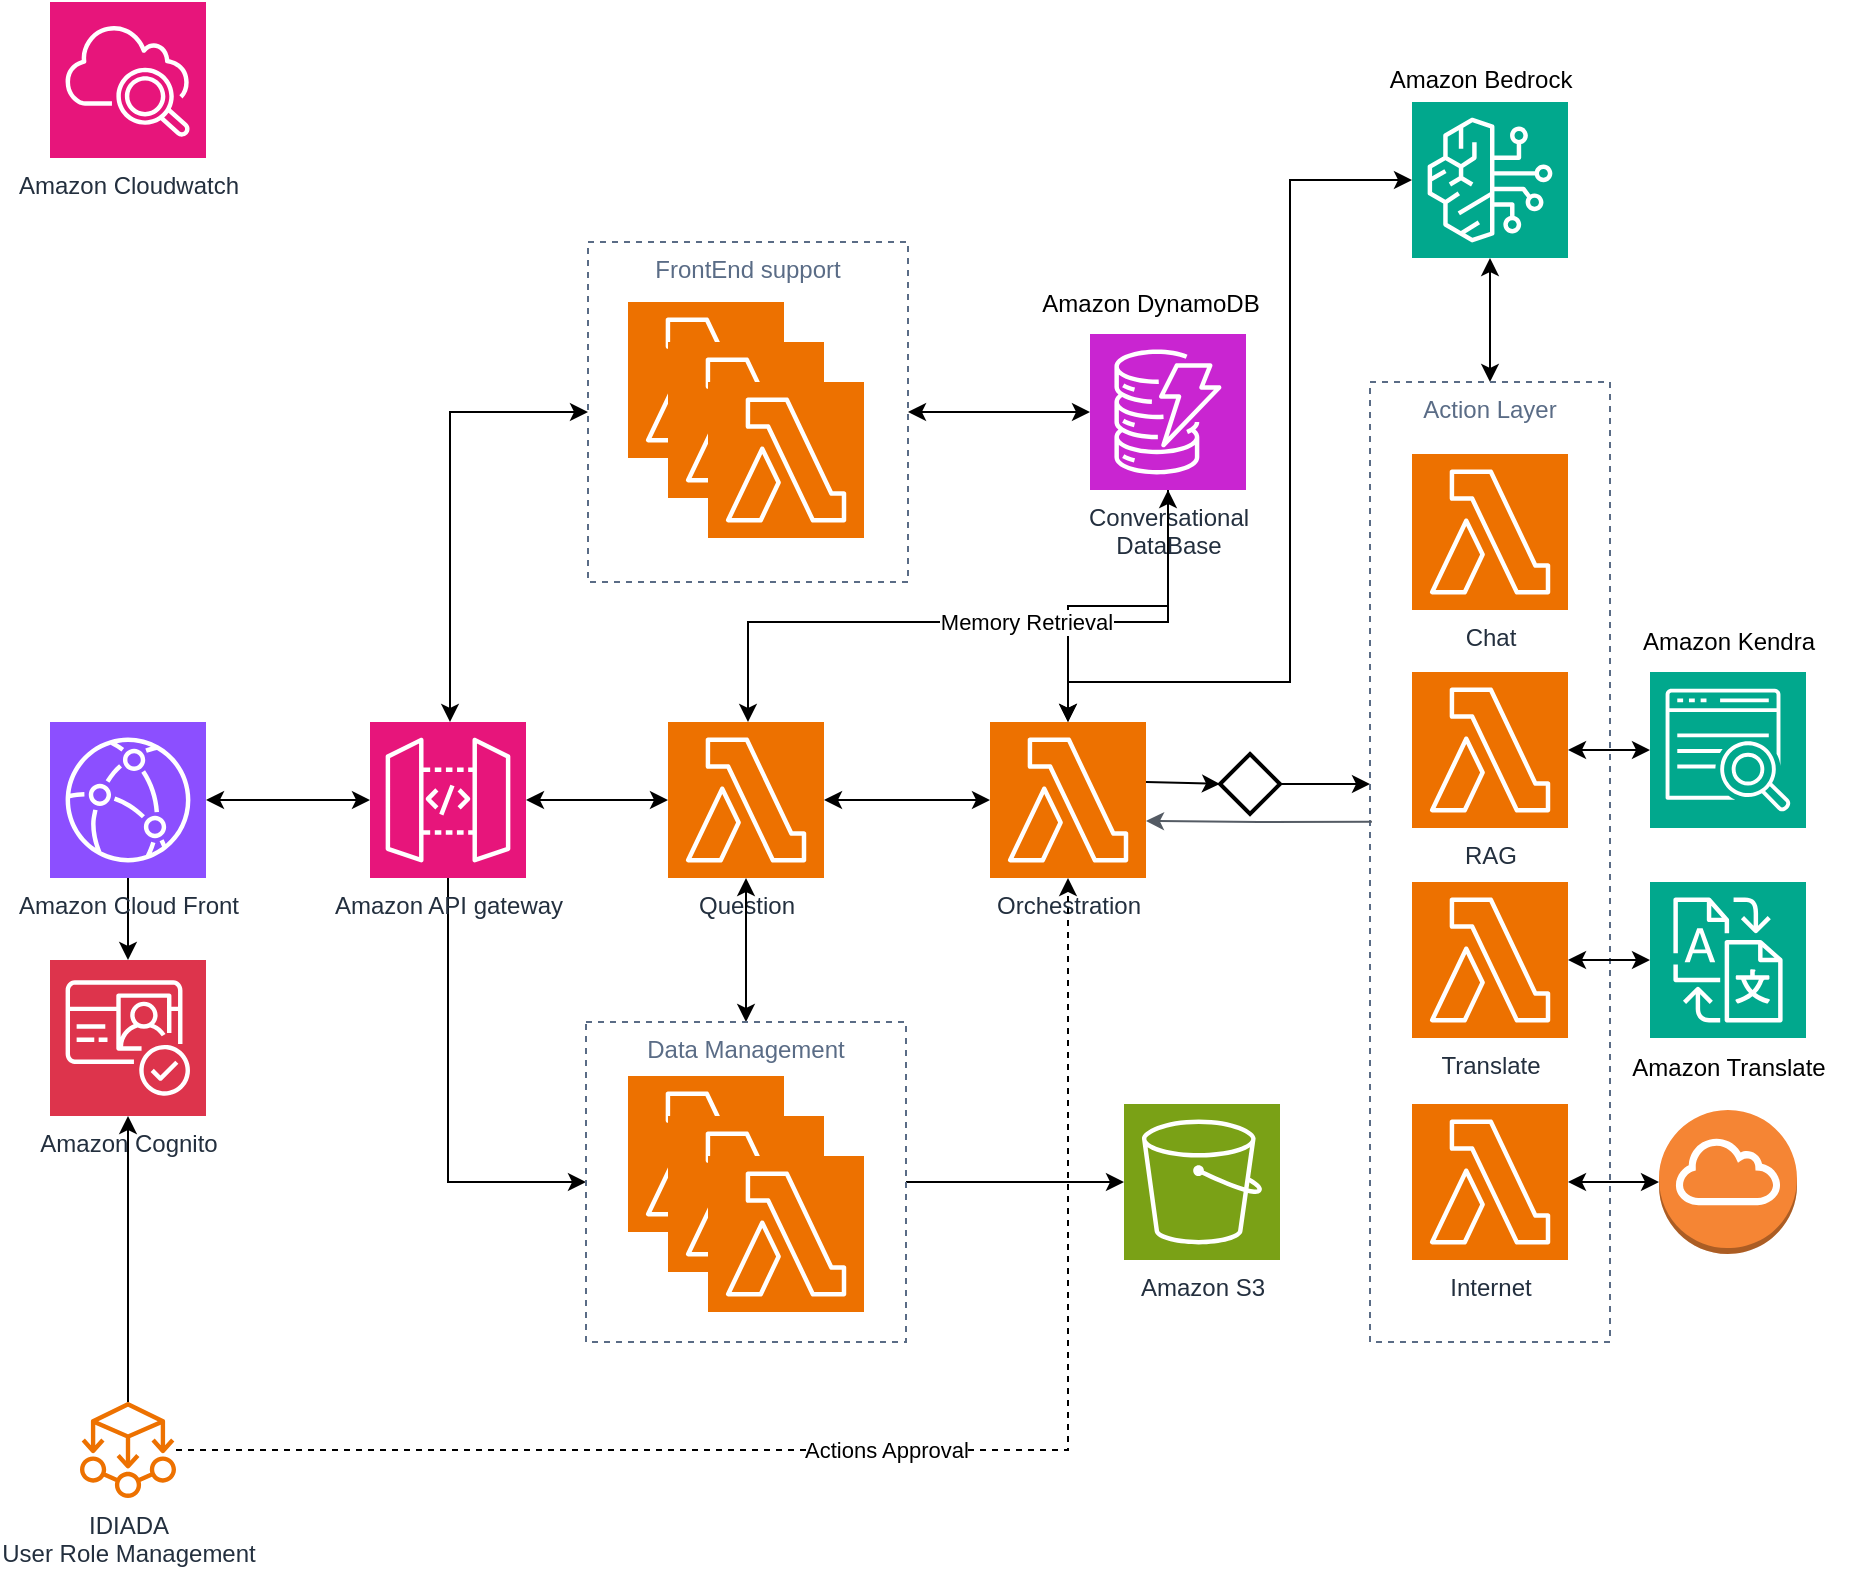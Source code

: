 <mxfile version="24.2.3" type="github">
  <diagram name="Page-1" id="SRyCPCUDWLduL6u2EO5Z">
    <mxGraphModel dx="1434" dy="786" grid="1" gridSize="10" guides="1" tooltips="1" connect="1" arrows="1" fold="1" page="1" pageScale="1" pageWidth="1100" pageHeight="850" math="0" shadow="0">
      <root>
        <mxCell id="0" />
        <mxCell id="1" parent="0" />
        <mxCell id="LZbGMl6Xa9JKKe1j9zdm-17" value="" style="edgeStyle=orthogonalEdgeStyle;rounded=0;orthogonalLoop=1;jettySize=auto;html=1;startArrow=classic;startFill=1;" parent="1" source="LZbGMl6Xa9JKKe1j9zdm-1" target="LZbGMl6Xa9JKKe1j9zdm-2" edge="1">
          <mxGeometry relative="1" as="geometry" />
        </mxCell>
        <mxCell id="LZbGMl6Xa9JKKe1j9zdm-19" style="edgeStyle=orthogonalEdgeStyle;rounded=0;orthogonalLoop=1;jettySize=auto;html=1;entryX=0;entryY=0.5;entryDx=0;entryDy=0;endArrow=classic;endFill=1;startArrow=classic;startFill=1;" parent="1" source="LZbGMl6Xa9JKKe1j9zdm-1" target="LZbGMl6Xa9JKKe1j9zdm-12" edge="1">
          <mxGeometry relative="1" as="geometry">
            <Array as="points">
              <mxPoint x="280" y="245" />
            </Array>
          </mxGeometry>
        </mxCell>
        <mxCell id="LZbGMl6Xa9JKKe1j9zdm-29" style="edgeStyle=orthogonalEdgeStyle;rounded=0;orthogonalLoop=1;jettySize=auto;html=1;entryX=0;entryY=0.5;entryDx=0;entryDy=0;" parent="1" source="LZbGMl6Xa9JKKe1j9zdm-1" target="LZbGMl6Xa9JKKe1j9zdm-23" edge="1">
          <mxGeometry relative="1" as="geometry">
            <Array as="points">
              <mxPoint x="279" y="630" />
            </Array>
          </mxGeometry>
        </mxCell>
        <mxCell id="LZbGMl6Xa9JKKe1j9zdm-1" value="Amazon API gateway" style="sketch=0;points=[[0,0,0],[0.25,0,0],[0.5,0,0],[0.75,0,0],[1,0,0],[0,1,0],[0.25,1,0],[0.5,1,0],[0.75,1,0],[1,1,0],[0,0.25,0],[0,0.5,0],[0,0.75,0],[1,0.25,0],[1,0.5,0],[1,0.75,0]];outlineConnect=0;fontColor=#232F3E;fillColor=#E7157B;strokeColor=#ffffff;dashed=0;verticalLabelPosition=bottom;verticalAlign=top;align=center;html=1;fontSize=12;fontStyle=0;aspect=fixed;shape=mxgraph.aws4.resourceIcon;resIcon=mxgraph.aws4.api_gateway;" parent="1" vertex="1">
          <mxGeometry x="240" y="400" width="78" height="78" as="geometry" />
        </mxCell>
        <mxCell id="LZbGMl6Xa9JKKe1j9zdm-18" value="" style="edgeStyle=orthogonalEdgeStyle;rounded=0;orthogonalLoop=1;jettySize=auto;html=1;startArrow=classic;startFill=1;" parent="1" source="LZbGMl6Xa9JKKe1j9zdm-2" target="LZbGMl6Xa9JKKe1j9zdm-14" edge="1">
          <mxGeometry relative="1" as="geometry" />
        </mxCell>
        <mxCell id="LZbGMl6Xa9JKKe1j9zdm-2" value="Question" style="sketch=0;points=[[0,0,0],[0.25,0,0],[0.5,0,0],[0.75,0,0],[1,0,0],[0,1,0],[0.25,1,0],[0.5,1,0],[0.75,1,0],[1,1,0],[0,0.25,0],[0,0.5,0],[0,0.75,0],[1,0.25,0],[1,0.5,0],[1,0.75,0]];outlineConnect=0;fontColor=#232F3E;fillColor=#ED7100;strokeColor=#ffffff;dashed=0;verticalLabelPosition=bottom;verticalAlign=top;align=center;html=1;fontSize=12;fontStyle=0;aspect=fixed;shape=mxgraph.aws4.resourceIcon;resIcon=mxgraph.aws4.lambda;" parent="1" vertex="1">
          <mxGeometry x="389" y="400" width="78" height="78" as="geometry" />
        </mxCell>
        <mxCell id="LZbGMl6Xa9JKKe1j9zdm-20" value="" style="edgeStyle=orthogonalEdgeStyle;rounded=0;orthogonalLoop=1;jettySize=auto;html=1;startArrow=classic;startFill=1;" parent="1" source="LZbGMl6Xa9JKKe1j9zdm-3" target="LZbGMl6Xa9JKKe1j9zdm-1" edge="1">
          <mxGeometry relative="1" as="geometry" />
        </mxCell>
        <mxCell id="LZbGMl6Xa9JKKe1j9zdm-52" value="" style="edgeStyle=orthogonalEdgeStyle;rounded=0;orthogonalLoop=1;jettySize=auto;html=1;" parent="1" source="LZbGMl6Xa9JKKe1j9zdm-3" target="LZbGMl6Xa9JKKe1j9zdm-51" edge="1">
          <mxGeometry relative="1" as="geometry" />
        </mxCell>
        <mxCell id="LZbGMl6Xa9JKKe1j9zdm-3" value="Amazon Cloud Front" style="sketch=0;points=[[0,0,0],[0.25,0,0],[0.5,0,0],[0.75,0,0],[1,0,0],[0,1,0],[0.25,1,0],[0.5,1,0],[0.75,1,0],[1,1,0],[0,0.25,0],[0,0.5,0],[0,0.75,0],[1,0.25,0],[1,0.5,0],[1,0.75,0]];outlineConnect=0;fontColor=#232F3E;fillColor=#8C4FFF;strokeColor=#ffffff;dashed=0;verticalLabelPosition=bottom;verticalAlign=top;align=center;html=1;fontSize=12;fontStyle=0;aspect=fixed;shape=mxgraph.aws4.resourceIcon;resIcon=mxgraph.aws4.cloudfront;" parent="1" vertex="1">
          <mxGeometry x="80" y="400" width="78" height="78" as="geometry" />
        </mxCell>
        <mxCell id="FDYwPgNYnMKFNGPtq96M-1" value="" style="edgeStyle=orthogonalEdgeStyle;rounded=0;orthogonalLoop=1;jettySize=auto;html=1;" edge="1" parent="1" source="LZbGMl6Xa9JKKe1j9zdm-4" target="LZbGMl6Xa9JKKe1j9zdm-14">
          <mxGeometry relative="1" as="geometry" />
        </mxCell>
        <mxCell id="LZbGMl6Xa9JKKe1j9zdm-4" value="&lt;div&gt;Conversational&lt;/div&gt;&lt;div&gt;DataBase&lt;/div&gt;" style="sketch=0;points=[[0,0,0],[0.25,0,0],[0.5,0,0],[0.75,0,0],[1,0,0],[0,1,0],[0.25,1,0],[0.5,1,0],[0.75,1,0],[1,1,0],[0,0.25,0],[0,0.5,0],[0,0.75,0],[1,0.25,0],[1,0.5,0],[1,0.75,0]];outlineConnect=0;fontColor=#232F3E;fillColor=#C925D1;strokeColor=#ffffff;dashed=0;verticalLabelPosition=bottom;verticalAlign=top;align=center;html=1;fontSize=12;fontStyle=0;aspect=fixed;shape=mxgraph.aws4.resourceIcon;resIcon=mxgraph.aws4.dynamodb;" parent="1" vertex="1">
          <mxGeometry x="600" y="206" width="78" height="78" as="geometry" />
        </mxCell>
        <mxCell id="LZbGMl6Xa9JKKe1j9zdm-42" value="" style="edgeStyle=orthogonalEdgeStyle;rounded=0;orthogonalLoop=1;jettySize=auto;html=1;entryX=0.5;entryY=0;entryDx=0;entryDy=0;startArrow=classic;startFill=1;" parent="1" source="LZbGMl6Xa9JKKe1j9zdm-5" target="LZbGMl6Xa9JKKe1j9zdm-33" edge="1">
          <mxGeometry relative="1" as="geometry" />
        </mxCell>
        <mxCell id="LZbGMl6Xa9JKKe1j9zdm-5" value="" style="sketch=0;points=[[0,0,0],[0.25,0,0],[0.5,0,0],[0.75,0,0],[1,0,0],[0,1,0],[0.25,1,0],[0.5,1,0],[0.75,1,0],[1,1,0],[0,0.25,0],[0,0.5,0],[0,0.75,0],[1,0.25,0],[1,0.5,0],[1,0.75,0]];outlineConnect=0;fontColor=#232F3E;fillColor=#01A88D;strokeColor=#ffffff;dashed=0;verticalLabelPosition=bottom;verticalAlign=top;align=center;html=1;fontSize=12;fontStyle=0;aspect=fixed;shape=mxgraph.aws4.resourceIcon;resIcon=mxgraph.aws4.bedrock;" parent="1" vertex="1">
          <mxGeometry x="761" y="90" width="78" height="78" as="geometry" />
        </mxCell>
        <mxCell id="LZbGMl6Xa9JKKe1j9zdm-6" value="Amazon S3" style="sketch=0;points=[[0,0,0],[0.25,0,0],[0.5,0,0],[0.75,0,0],[1,0,0],[0,1,0],[0.25,1,0],[0.5,1,0],[0.75,1,0],[1,1,0],[0,0.25,0],[0,0.5,0],[0,0.75,0],[1,0.25,0],[1,0.5,0],[1,0.75,0]];outlineConnect=0;fontColor=#232F3E;fillColor=#7AA116;strokeColor=#ffffff;dashed=0;verticalLabelPosition=bottom;verticalAlign=top;align=center;html=1;fontSize=12;fontStyle=0;aspect=fixed;shape=mxgraph.aws4.resourceIcon;resIcon=mxgraph.aws4.s3;" parent="1" vertex="1">
          <mxGeometry x="617" y="591" width="78" height="78" as="geometry" />
        </mxCell>
        <mxCell id="LZbGMl6Xa9JKKe1j9zdm-9" value="" style="sketch=0;points=[[0,0,0],[0.25,0,0],[0.5,0,0],[0.75,0,0],[1,0,0],[0,1,0],[0.25,1,0],[0.5,1,0],[0.75,1,0],[1,1,0],[0,0.25,0],[0,0.5,0],[0,0.75,0],[1,0.25,0],[1,0.5,0],[1,0.75,0]];outlineConnect=0;fontColor=#232F3E;fillColor=#ED7100;strokeColor=#ffffff;dashed=0;verticalLabelPosition=bottom;verticalAlign=top;align=center;html=1;fontSize=12;fontStyle=0;aspect=fixed;shape=mxgraph.aws4.resourceIcon;resIcon=mxgraph.aws4.lambda;" parent="1" vertex="1">
          <mxGeometry x="369" y="190" width="78" height="78" as="geometry" />
        </mxCell>
        <mxCell id="LZbGMl6Xa9JKKe1j9zdm-10" value="" style="sketch=0;points=[[0,0,0],[0.25,0,0],[0.5,0,0],[0.75,0,0],[1,0,0],[0,1,0],[0.25,1,0],[0.5,1,0],[0.75,1,0],[1,1,0],[0,0.25,0],[0,0.5,0],[0,0.75,0],[1,0.25,0],[1,0.5,0],[1,0.75,0]];outlineConnect=0;fontColor=#232F3E;fillColor=#ED7100;strokeColor=#ffffff;dashed=0;verticalLabelPosition=bottom;verticalAlign=top;align=center;html=1;fontSize=12;fontStyle=0;aspect=fixed;shape=mxgraph.aws4.resourceIcon;resIcon=mxgraph.aws4.lambda;" parent="1" vertex="1">
          <mxGeometry x="389" y="210" width="78" height="78" as="geometry" />
        </mxCell>
        <mxCell id="LZbGMl6Xa9JKKe1j9zdm-11" value="" style="sketch=0;points=[[0,0,0],[0.25,0,0],[0.5,0,0],[0.75,0,0],[1,0,0],[0,1,0],[0.25,1,0],[0.5,1,0],[0.75,1,0],[1,1,0],[0,0.25,0],[0,0.5,0],[0,0.75,0],[1,0.25,0],[1,0.5,0],[1,0.75,0]];outlineConnect=0;fontColor=#232F3E;fillColor=#ED7100;strokeColor=#ffffff;dashed=0;verticalLabelPosition=bottom;verticalAlign=top;align=center;html=1;fontSize=12;fontStyle=0;aspect=fixed;shape=mxgraph.aws4.resourceIcon;resIcon=mxgraph.aws4.lambda;" parent="1" vertex="1">
          <mxGeometry x="409" y="230" width="78" height="78" as="geometry" />
        </mxCell>
        <mxCell id="LZbGMl6Xa9JKKe1j9zdm-21" value="" style="edgeStyle=orthogonalEdgeStyle;rounded=0;orthogonalLoop=1;jettySize=auto;html=1;startArrow=classic;startFill=1;" parent="1" source="LZbGMl6Xa9JKKe1j9zdm-12" target="LZbGMl6Xa9JKKe1j9zdm-4" edge="1">
          <mxGeometry relative="1" as="geometry" />
        </mxCell>
        <mxCell id="LZbGMl6Xa9JKKe1j9zdm-12" value="FrontEnd support" style="fillColor=none;strokeColor=#5A6C86;dashed=1;verticalAlign=top;fontStyle=0;fontColor=#5A6C86;whiteSpace=wrap;html=1;" parent="1" vertex="1">
          <mxGeometry x="349" y="160" width="160" height="170" as="geometry" />
        </mxCell>
        <mxCell id="LZbGMl6Xa9JKKe1j9zdm-41" value="" style="edgeStyle=orthogonalEdgeStyle;rounded=0;orthogonalLoop=1;jettySize=auto;html=1;" parent="1" source="LZbGMl6Xa9JKKe1j9zdm-44" edge="1">
          <mxGeometry relative="1" as="geometry">
            <mxPoint x="740" y="431" as="targetPoint" />
          </mxGeometry>
        </mxCell>
        <mxCell id="LZbGMl6Xa9JKKe1j9zdm-14" value="Orchestration" style="sketch=0;points=[[0,0,0],[0.25,0,0],[0.5,0,0],[0.75,0,0],[1,0,0],[0,1,0],[0.25,1,0],[0.5,1,0],[0.75,1,0],[1,1,0],[0,0.25,0],[0,0.5,0],[0,0.75,0],[1,0.25,0],[1,0.5,0],[1,0.75,0]];outlineConnect=0;fontColor=#232F3E;fillColor=#ED7100;strokeColor=#ffffff;dashed=0;verticalLabelPosition=bottom;verticalAlign=top;align=center;html=1;fontSize=12;fontStyle=0;aspect=fixed;shape=mxgraph.aws4.resourceIcon;resIcon=mxgraph.aws4.lambda;" parent="1" vertex="1">
          <mxGeometry x="550" y="400" width="78" height="78" as="geometry" />
        </mxCell>
        <mxCell id="LZbGMl6Xa9JKKe1j9zdm-22" style="edgeStyle=orthogonalEdgeStyle;rounded=0;orthogonalLoop=1;jettySize=auto;html=1;entryX=0.5;entryY=1;entryDx=0;entryDy=0;entryPerimeter=0;startArrow=classic;startFill=1;" parent="1" source="LZbGMl6Xa9JKKe1j9zdm-2" target="LZbGMl6Xa9JKKe1j9zdm-4" edge="1">
          <mxGeometry relative="1" as="geometry">
            <Array as="points">
              <mxPoint x="429" y="350" />
              <mxPoint x="639" y="350" />
            </Array>
          </mxGeometry>
        </mxCell>
        <mxCell id="LZbGMl6Xa9JKKe1j9zdm-62" value="Memory Retrieval" style="edgeLabel;html=1;align=center;verticalAlign=middle;resizable=0;points=[];" parent="LZbGMl6Xa9JKKe1j9zdm-22" vertex="1" connectable="0">
          <mxGeometry x="0.161" relative="1" as="geometry">
            <mxPoint as="offset" />
          </mxGeometry>
        </mxCell>
        <mxCell id="LZbGMl6Xa9JKKe1j9zdm-27" value="" style="edgeStyle=orthogonalEdgeStyle;rounded=0;orthogonalLoop=1;jettySize=auto;html=1;" parent="1" source="LZbGMl6Xa9JKKe1j9zdm-23" target="LZbGMl6Xa9JKKe1j9zdm-6" edge="1">
          <mxGeometry relative="1" as="geometry" />
        </mxCell>
        <mxCell id="LZbGMl6Xa9JKKe1j9zdm-32" value="" style="edgeStyle=orthogonalEdgeStyle;rounded=0;orthogonalLoop=1;jettySize=auto;html=1;startArrow=classic;startFill=1;" parent="1" source="LZbGMl6Xa9JKKe1j9zdm-23" target="LZbGMl6Xa9JKKe1j9zdm-2" edge="1">
          <mxGeometry relative="1" as="geometry" />
        </mxCell>
        <mxCell id="LZbGMl6Xa9JKKe1j9zdm-23" value="Data Management" style="fillColor=none;strokeColor=#5A6C86;dashed=1;verticalAlign=top;fontStyle=0;fontColor=#5A6C86;whiteSpace=wrap;html=1;" parent="1" vertex="1">
          <mxGeometry x="348" y="550" width="160" height="160" as="geometry" />
        </mxCell>
        <mxCell id="LZbGMl6Xa9JKKe1j9zdm-24" value="" style="sketch=0;points=[[0,0,0],[0.25,0,0],[0.5,0,0],[0.75,0,0],[1,0,0],[0,1,0],[0.25,1,0],[0.5,1,0],[0.75,1,0],[1,1,0],[0,0.25,0],[0,0.5,0],[0,0.75,0],[1,0.25,0],[1,0.5,0],[1,0.75,0]];outlineConnect=0;fontColor=#232F3E;fillColor=#ED7100;strokeColor=#ffffff;dashed=0;verticalLabelPosition=bottom;verticalAlign=top;align=center;html=1;fontSize=12;fontStyle=0;aspect=fixed;shape=mxgraph.aws4.resourceIcon;resIcon=mxgraph.aws4.lambda;" parent="1" vertex="1">
          <mxGeometry x="369" y="577" width="78" height="78" as="geometry" />
        </mxCell>
        <mxCell id="LZbGMl6Xa9JKKe1j9zdm-25" value="" style="sketch=0;points=[[0,0,0],[0.25,0,0],[0.5,0,0],[0.75,0,0],[1,0,0],[0,1,0],[0.25,1,0],[0.5,1,0],[0.75,1,0],[1,1,0],[0,0.25,0],[0,0.5,0],[0,0.75,0],[1,0.25,0],[1,0.5,0],[1,0.75,0]];outlineConnect=0;fontColor=#232F3E;fillColor=#ED7100;strokeColor=#ffffff;dashed=0;verticalLabelPosition=bottom;verticalAlign=top;align=center;html=1;fontSize=12;fontStyle=0;aspect=fixed;shape=mxgraph.aws4.resourceIcon;resIcon=mxgraph.aws4.lambda;" parent="1" vertex="1">
          <mxGeometry x="389" y="597" width="78" height="78" as="geometry" />
        </mxCell>
        <mxCell id="LZbGMl6Xa9JKKe1j9zdm-26" value="" style="sketch=0;points=[[0,0,0],[0.25,0,0],[0.5,0,0],[0.75,0,0],[1,0,0],[0,1,0],[0.25,1,0],[0.5,1,0],[0.75,1,0],[1,1,0],[0,0.25,0],[0,0.5,0],[0,0.75,0],[1,0.25,0],[1,0.5,0],[1,0.75,0]];outlineConnect=0;fontColor=#232F3E;fillColor=#ED7100;strokeColor=#ffffff;dashed=0;verticalLabelPosition=bottom;verticalAlign=top;align=center;html=1;fontSize=12;fontStyle=0;aspect=fixed;shape=mxgraph.aws4.resourceIcon;resIcon=mxgraph.aws4.lambda;" parent="1" vertex="1">
          <mxGeometry x="409" y="617" width="78" height="78" as="geometry" />
        </mxCell>
        <mxCell id="LZbGMl6Xa9JKKe1j9zdm-33" value="Action Layer" style="fillColor=none;strokeColor=#5A6C86;dashed=1;verticalAlign=top;fontStyle=0;fontColor=#5A6C86;whiteSpace=wrap;html=1;" parent="1" vertex="1">
          <mxGeometry x="740" y="230" width="120" height="480" as="geometry" />
        </mxCell>
        <mxCell id="LZbGMl6Xa9JKKe1j9zdm-61" value="" style="edgeStyle=orthogonalEdgeStyle;rounded=0;orthogonalLoop=1;jettySize=auto;html=1;startArrow=classic;startFill=1;" parent="1" source="LZbGMl6Xa9JKKe1j9zdm-34" target="LZbGMl6Xa9JKKe1j9zdm-60" edge="1">
          <mxGeometry relative="1" as="geometry" />
        </mxCell>
        <mxCell id="LZbGMl6Xa9JKKe1j9zdm-34" value="Internet" style="sketch=0;points=[[0,0,0],[0.25,0,0],[0.5,0,0],[0.75,0,0],[1,0,0],[0,1,0],[0.25,1,0],[0.5,1,0],[0.75,1,0],[1,1,0],[0,0.25,0],[0,0.5,0],[0,0.75,0],[1,0.25,0],[1,0.5,0],[1,0.75,0]];outlineConnect=0;fontColor=#232F3E;fillColor=#ED7100;strokeColor=#ffffff;dashed=0;verticalLabelPosition=bottom;verticalAlign=top;align=center;html=1;fontSize=12;fontStyle=0;aspect=fixed;shape=mxgraph.aws4.resourceIcon;resIcon=mxgraph.aws4.lambda;" parent="1" vertex="1">
          <mxGeometry x="761" y="591" width="78" height="78" as="geometry" />
        </mxCell>
        <mxCell id="LZbGMl6Xa9JKKe1j9zdm-35" value="Chat" style="sketch=0;points=[[0,0,0],[0.25,0,0],[0.5,0,0],[0.75,0,0],[1,0,0],[0,1,0],[0.25,1,0],[0.5,1,0],[0.75,1,0],[1,1,0],[0,0.25,0],[0,0.5,0],[0,0.75,0],[1,0.25,0],[1,0.5,0],[1,0.75,0]];outlineConnect=0;fontColor=#232F3E;fillColor=#ED7100;strokeColor=#ffffff;dashed=0;verticalLabelPosition=bottom;verticalAlign=top;align=center;html=1;fontSize=12;fontStyle=0;aspect=fixed;shape=mxgraph.aws4.resourceIcon;resIcon=mxgraph.aws4.lambda;" parent="1" vertex="1">
          <mxGeometry x="761" y="266" width="78" height="78" as="geometry" />
        </mxCell>
        <mxCell id="LZbGMl6Xa9JKKe1j9zdm-36" value="RAG" style="sketch=0;points=[[0,0,0],[0.25,0,0],[0.5,0,0],[0.75,0,0],[1,0,0],[0,1,0],[0.25,1,0],[0.5,1,0],[0.75,1,0],[1,1,0],[0,0.25,0],[0,0.5,0],[0,0.75,0],[1,0.25,0],[1,0.5,0],[1,0.75,0]];outlineConnect=0;fontColor=#232F3E;fillColor=#ED7100;strokeColor=#ffffff;dashed=0;verticalLabelPosition=bottom;verticalAlign=top;align=center;html=1;fontSize=12;fontStyle=0;aspect=fixed;shape=mxgraph.aws4.resourceIcon;resIcon=mxgraph.aws4.lambda;" parent="1" vertex="1">
          <mxGeometry x="761" y="375" width="78" height="78" as="geometry" />
        </mxCell>
        <mxCell id="LZbGMl6Xa9JKKe1j9zdm-48" value="" style="edgeStyle=orthogonalEdgeStyle;rounded=0;orthogonalLoop=1;jettySize=auto;html=1;startArrow=classic;startFill=1;" parent="1" source="LZbGMl6Xa9JKKe1j9zdm-37" target="LZbGMl6Xa9JKKe1j9zdm-47" edge="1">
          <mxGeometry relative="1" as="geometry" />
        </mxCell>
        <mxCell id="LZbGMl6Xa9JKKe1j9zdm-37" value="Translate" style="sketch=0;points=[[0,0,0],[0.25,0,0],[0.5,0,0],[0.75,0,0],[1,0,0],[0,1,0],[0.25,1,0],[0.5,1,0],[0.75,1,0],[1,1,0],[0,0.25,0],[0,0.5,0],[0,0.75,0],[1,0.25,0],[1,0.5,0],[1,0.75,0]];outlineConnect=0;fontColor=#232F3E;fillColor=#ED7100;strokeColor=#ffffff;dashed=0;verticalLabelPosition=bottom;verticalAlign=top;align=center;html=1;fontSize=12;fontStyle=0;aspect=fixed;shape=mxgraph.aws4.resourceIcon;resIcon=mxgraph.aws4.lambda;" parent="1" vertex="1">
          <mxGeometry x="761" y="480" width="78" height="78" as="geometry" />
        </mxCell>
        <mxCell id="LZbGMl6Xa9JKKe1j9zdm-43" style="edgeStyle=orthogonalEdgeStyle;rounded=0;orthogonalLoop=1;jettySize=auto;html=1;exitX=0.5;exitY=0;exitDx=0;exitDy=0;exitPerimeter=0;entryX=0;entryY=0.5;entryDx=0;entryDy=0;entryPerimeter=0;startArrow=classic;startFill=1;" parent="1" source="LZbGMl6Xa9JKKe1j9zdm-14" target="LZbGMl6Xa9JKKe1j9zdm-5" edge="1">
          <mxGeometry relative="1" as="geometry">
            <Array as="points">
              <mxPoint x="589" y="380" />
              <mxPoint x="700" y="380" />
              <mxPoint x="700" y="129" />
            </Array>
          </mxGeometry>
        </mxCell>
        <mxCell id="LZbGMl6Xa9JKKe1j9zdm-45" value="" style="edgeStyle=orthogonalEdgeStyle;rounded=0;orthogonalLoop=1;jettySize=auto;html=1;" parent="1" target="LZbGMl6Xa9JKKe1j9zdm-44" edge="1">
          <mxGeometry relative="1" as="geometry">
            <mxPoint x="628" y="430" as="sourcePoint" />
            <mxPoint x="740" y="431" as="targetPoint" />
          </mxGeometry>
        </mxCell>
        <mxCell id="LZbGMl6Xa9JKKe1j9zdm-44" value="" style="strokeWidth=2;html=1;shape=mxgraph.flowchart.decision;whiteSpace=wrap;" parent="1" vertex="1">
          <mxGeometry x="665" y="416" width="30" height="30" as="geometry" />
        </mxCell>
        <mxCell id="LZbGMl6Xa9JKKe1j9zdm-46" value="" style="edgeStyle=orthogonalEdgeStyle;html=1;endArrow=none;elbow=vertical;startArrow=classic;startFill=1;endFill=0;strokeColor=#545B64;rounded=0;exitX=1;exitY=0.75;exitDx=0;exitDy=0;exitPerimeter=0;entryX=0.008;entryY=0.458;entryDx=0;entryDy=0;entryPerimeter=0;" parent="1" edge="1" target="LZbGMl6Xa9JKKe1j9zdm-33">
          <mxGeometry width="100" relative="1" as="geometry">
            <mxPoint x="628" y="449.5" as="sourcePoint" />
            <mxPoint x="740" y="449" as="targetPoint" />
          </mxGeometry>
        </mxCell>
        <mxCell id="LZbGMl6Xa9JKKe1j9zdm-47" value="" style="sketch=0;points=[[0,0,0],[0.25,0,0],[0.5,0,0],[0.75,0,0],[1,0,0],[0,1,0],[0.25,1,0],[0.5,1,0],[0.75,1,0],[1,1,0],[0,0.25,0],[0,0.5,0],[0,0.75,0],[1,0.25,0],[1,0.5,0],[1,0.75,0]];outlineConnect=0;fontColor=#232F3E;fillColor=#01A88D;strokeColor=#ffffff;dashed=0;verticalLabelPosition=bottom;verticalAlign=top;align=center;html=1;fontSize=12;fontStyle=0;aspect=fixed;shape=mxgraph.aws4.resourceIcon;resIcon=mxgraph.aws4.translate;" parent="1" vertex="1">
          <mxGeometry x="880" y="480" width="78" height="78" as="geometry" />
        </mxCell>
        <mxCell id="LZbGMl6Xa9JKKe1j9zdm-50" value="Amazon Cloudwatch" style="sketch=0;points=[[0,0,0],[0.25,0,0],[0.5,0,0],[0.75,0,0],[1,0,0],[0,1,0],[0.25,1,0],[0.5,1,0],[0.75,1,0],[1,1,0],[0,0.25,0],[0,0.5,0],[0,0.75,0],[1,0.25,0],[1,0.5,0],[1,0.75,0]];points=[[0,0,0],[0.25,0,0],[0.5,0,0],[0.75,0,0],[1,0,0],[0,1,0],[0.25,1,0],[0.5,1,0],[0.75,1,0],[1,1,0],[0,0.25,0],[0,0.5,0],[0,0.75,0],[1,0.25,0],[1,0.5,0],[1,0.75,0]];outlineConnect=0;fontColor=#232F3E;fillColor=#E7157B;strokeColor=#ffffff;dashed=0;verticalLabelPosition=bottom;verticalAlign=top;align=center;html=1;fontSize=12;fontStyle=0;aspect=fixed;shape=mxgraph.aws4.resourceIcon;resIcon=mxgraph.aws4.cloudwatch_2;" parent="1" vertex="1">
          <mxGeometry x="80" y="40" width="78" height="78" as="geometry" />
        </mxCell>
        <mxCell id="LZbGMl6Xa9JKKe1j9zdm-51" value="Amazon Cognito" style="sketch=0;points=[[0,0,0],[0.25,0,0],[0.5,0,0],[0.75,0,0],[1,0,0],[0,1,0],[0.25,1,0],[0.5,1,0],[0.75,1,0],[1,1,0],[0,0.25,0],[0,0.5,0],[0,0.75,0],[1,0.25,0],[1,0.5,0],[1,0.75,0]];outlineConnect=0;fontColor=#232F3E;fillColor=#DD344C;strokeColor=#ffffff;dashed=0;verticalLabelPosition=bottom;verticalAlign=top;align=center;html=1;fontSize=12;fontStyle=0;aspect=fixed;shape=mxgraph.aws4.resourceIcon;resIcon=mxgraph.aws4.cognito;" parent="1" vertex="1">
          <mxGeometry x="80" y="519" width="78" height="78" as="geometry" />
        </mxCell>
        <mxCell id="LZbGMl6Xa9JKKe1j9zdm-54" value="" style="edgeStyle=orthogonalEdgeStyle;rounded=0;orthogonalLoop=1;jettySize=auto;html=1;startArrow=classic;startFill=1;" parent="1" source="LZbGMl6Xa9JKKe1j9zdm-53" target="LZbGMl6Xa9JKKe1j9zdm-36" edge="1">
          <mxGeometry relative="1" as="geometry" />
        </mxCell>
        <mxCell id="LZbGMl6Xa9JKKe1j9zdm-53" value="" style="sketch=0;points=[[0,0,0],[0.25,0,0],[0.5,0,0],[0.75,0,0],[1,0,0],[0,1,0],[0.25,1,0],[0.5,1,0],[0.75,1,0],[1,1,0],[0,0.25,0],[0,0.5,0],[0,0.75,0],[1,0.25,0],[1,0.5,0],[1,0.75,0]];outlineConnect=0;fontColor=#232F3E;fillColor=#01A88D;strokeColor=#ffffff;dashed=0;verticalLabelPosition=bottom;verticalAlign=top;align=center;html=1;fontSize=12;fontStyle=0;aspect=fixed;shape=mxgraph.aws4.resourceIcon;resIcon=mxgraph.aws4.kendra;" parent="1" vertex="1">
          <mxGeometry x="880" y="375" width="78" height="78" as="geometry" />
        </mxCell>
        <mxCell id="LZbGMl6Xa9JKKe1j9zdm-56" value="&lt;div&gt;IDIADA&lt;/div&gt;&lt;div&gt;User Role Management&lt;br&gt;&lt;/div&gt;" style="sketch=0;outlineConnect=0;fontColor=#232F3E;gradientColor=none;fillColor=#ED7100;strokeColor=none;dashed=0;verticalLabelPosition=bottom;verticalAlign=top;align=center;html=1;fontSize=12;fontStyle=0;aspect=fixed;pointerEvents=1;shape=mxgraph.aws4.ec2_aws_microservice_extractor_for_net;" parent="1" vertex="1">
          <mxGeometry x="95" y="740" width="48" height="48" as="geometry" />
        </mxCell>
        <mxCell id="LZbGMl6Xa9JKKe1j9zdm-57" style="edgeStyle=orthogonalEdgeStyle;rounded=0;orthogonalLoop=1;jettySize=auto;html=1;entryX=0.5;entryY=1;entryDx=0;entryDy=0;entryPerimeter=0;" parent="1" source="LZbGMl6Xa9JKKe1j9zdm-56" target="LZbGMl6Xa9JKKe1j9zdm-51" edge="1">
          <mxGeometry relative="1" as="geometry" />
        </mxCell>
        <mxCell id="LZbGMl6Xa9JKKe1j9zdm-58" style="edgeStyle=orthogonalEdgeStyle;rounded=0;orthogonalLoop=1;jettySize=auto;html=1;entryX=0.5;entryY=1;entryDx=0;entryDy=0;entryPerimeter=0;dashed=1;" parent="1" source="LZbGMl6Xa9JKKe1j9zdm-56" target="LZbGMl6Xa9JKKe1j9zdm-14" edge="1">
          <mxGeometry relative="1" as="geometry" />
        </mxCell>
        <mxCell id="LZbGMl6Xa9JKKe1j9zdm-63" value="Actions Approval" style="edgeLabel;html=1;align=center;verticalAlign=middle;resizable=0;points=[];" parent="LZbGMl6Xa9JKKe1j9zdm-58" vertex="1" connectable="0">
          <mxGeometry x="-0.028" relative="1" as="geometry">
            <mxPoint x="-1" as="offset" />
          </mxGeometry>
        </mxCell>
        <mxCell id="LZbGMl6Xa9JKKe1j9zdm-60" value="" style="outlineConnect=0;dashed=0;verticalLabelPosition=bottom;verticalAlign=top;align=center;html=1;shape=mxgraph.aws3.internet_gateway;fillColor=#F58534;gradientColor=none;" parent="1" vertex="1">
          <mxGeometry x="884.5" y="594" width="69" height="72" as="geometry" />
        </mxCell>
        <mxCell id="FDYwPgNYnMKFNGPtq96M-2" value="Amazon DynamoDB" style="text;html=1;align=center;verticalAlign=middle;resizable=0;points=[];autosize=1;strokeColor=none;fillColor=none;" vertex="1" parent="1">
          <mxGeometry x="565" y="176" width="130" height="30" as="geometry" />
        </mxCell>
        <mxCell id="FDYwPgNYnMKFNGPtq96M-3" value="Amazon Bedrock" style="text;html=1;align=center;verticalAlign=middle;resizable=0;points=[];autosize=1;strokeColor=none;fillColor=none;" vertex="1" parent="1">
          <mxGeometry x="740" y="64" width="110" height="30" as="geometry" />
        </mxCell>
        <mxCell id="FDYwPgNYnMKFNGPtq96M-4" value="Amazon Kendra" style="text;html=1;align=center;verticalAlign=middle;resizable=0;points=[];autosize=1;strokeColor=none;fillColor=none;" vertex="1" parent="1">
          <mxGeometry x="864" y="345" width="110" height="30" as="geometry" />
        </mxCell>
        <mxCell id="FDYwPgNYnMKFNGPtq96M-5" value="Amazon Translate" style="text;html=1;align=center;verticalAlign=middle;resizable=0;points=[];autosize=1;strokeColor=none;fillColor=none;" vertex="1" parent="1">
          <mxGeometry x="859" y="558" width="120" height="30" as="geometry" />
        </mxCell>
      </root>
    </mxGraphModel>
  </diagram>
</mxfile>
